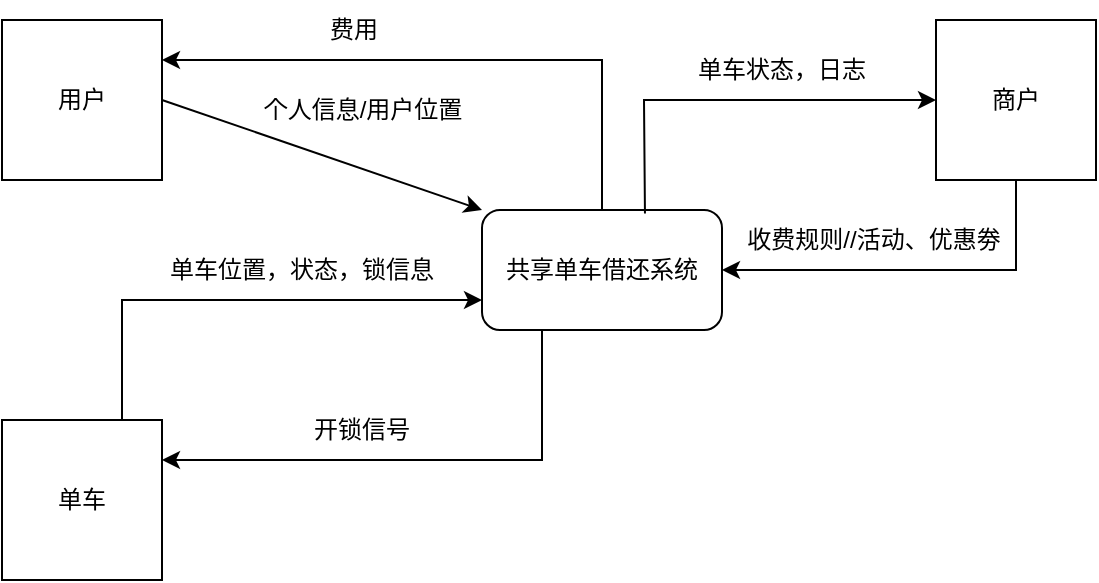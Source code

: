 <mxfile version="21.1.8" type="github">
  <diagram name="第 1 页" id="0MWF7R5gDZtdumw0v351">
    <mxGraphModel dx="1050" dy="581" grid="1" gridSize="10" guides="1" tooltips="1" connect="1" arrows="1" fold="1" page="1" pageScale="1" pageWidth="827" pageHeight="1169" math="0" shadow="0">
      <root>
        <mxCell id="0" />
        <mxCell id="1" parent="0" />
        <mxCell id="71HQNmzTE0EJBw7sC4P9-8" value="共享单车借还系统" style="rounded=1;whiteSpace=wrap;html=1;" vertex="1" parent="1">
          <mxGeometry x="420" y="524" width="120" height="60" as="geometry" />
        </mxCell>
        <mxCell id="71HQNmzTE0EJBw7sC4P9-9" value="用户" style="whiteSpace=wrap;html=1;aspect=fixed;" vertex="1" parent="1">
          <mxGeometry x="180" y="429" width="80" height="80" as="geometry" />
        </mxCell>
        <mxCell id="71HQNmzTE0EJBw7sC4P9-10" value="商户" style="whiteSpace=wrap;html=1;aspect=fixed;" vertex="1" parent="1">
          <mxGeometry x="647" y="429" width="80" height="80" as="geometry" />
        </mxCell>
        <mxCell id="71HQNmzTE0EJBw7sC4P9-12" value="" style="endArrow=classic;html=1;rounded=0;exitX=1;exitY=0.5;exitDx=0;exitDy=0;entryX=0;entryY=0;entryDx=0;entryDy=0;" edge="1" parent="1" source="71HQNmzTE0EJBw7sC4P9-9" target="71HQNmzTE0EJBw7sC4P9-8">
          <mxGeometry width="50" height="50" relative="1" as="geometry">
            <mxPoint x="280" y="479" as="sourcePoint" />
            <mxPoint x="330" y="429" as="targetPoint" />
          </mxGeometry>
        </mxCell>
        <mxCell id="71HQNmzTE0EJBw7sC4P9-13" value="个人信息/用户位置" style="text;html=1;align=center;verticalAlign=middle;resizable=0;points=[];autosize=1;strokeColor=none;fillColor=none;" vertex="1" parent="1">
          <mxGeometry x="300" y="459" width="120" height="30" as="geometry" />
        </mxCell>
        <mxCell id="71HQNmzTE0EJBw7sC4P9-14" value="单车" style="whiteSpace=wrap;html=1;aspect=fixed;" vertex="1" parent="1">
          <mxGeometry x="180" y="629" width="80" height="80" as="geometry" />
        </mxCell>
        <mxCell id="71HQNmzTE0EJBw7sC4P9-15" value="" style="endArrow=classic;html=1;rounded=0;exitX=0.25;exitY=1;exitDx=0;exitDy=0;entryX=1;entryY=0.25;entryDx=0;entryDy=0;" edge="1" parent="1" source="71HQNmzTE0EJBw7sC4P9-8" target="71HQNmzTE0EJBw7sC4P9-14">
          <mxGeometry width="50" height="50" relative="1" as="geometry">
            <mxPoint x="440" y="669" as="sourcePoint" />
            <mxPoint x="490" y="619" as="targetPoint" />
            <Array as="points">
              <mxPoint x="450" y="649" />
            </Array>
          </mxGeometry>
        </mxCell>
        <mxCell id="71HQNmzTE0EJBw7sC4P9-16" value="开锁信号" style="text;html=1;strokeColor=none;fillColor=none;align=center;verticalAlign=middle;whiteSpace=wrap;rounded=0;" vertex="1" parent="1">
          <mxGeometry x="330" y="619" width="60" height="30" as="geometry" />
        </mxCell>
        <mxCell id="71HQNmzTE0EJBw7sC4P9-17" value="" style="endArrow=classic;html=1;rounded=0;exitX=0.75;exitY=0;exitDx=0;exitDy=0;entryX=0;entryY=0.75;entryDx=0;entryDy=0;" edge="1" parent="1" source="71HQNmzTE0EJBw7sC4P9-14" target="71HQNmzTE0EJBw7sC4P9-8">
          <mxGeometry width="50" height="50" relative="1" as="geometry">
            <mxPoint x="260" y="599" as="sourcePoint" />
            <mxPoint x="310" y="549" as="targetPoint" />
            <Array as="points">
              <mxPoint x="240" y="569" />
            </Array>
          </mxGeometry>
        </mxCell>
        <mxCell id="71HQNmzTE0EJBw7sC4P9-19" value="单车位置，状态，锁信息" style="text;html=1;strokeColor=none;fillColor=none;align=center;verticalAlign=middle;whiteSpace=wrap;rounded=0;" vertex="1" parent="1">
          <mxGeometry x="250" y="539" width="160" height="30" as="geometry" />
        </mxCell>
        <mxCell id="71HQNmzTE0EJBw7sC4P9-20" value="" style="endArrow=classic;html=1;rounded=0;exitX=0.5;exitY=0;exitDx=0;exitDy=0;entryX=1;entryY=0.25;entryDx=0;entryDy=0;" edge="1" parent="1" source="71HQNmzTE0EJBw7sC4P9-8" target="71HQNmzTE0EJBw7sC4P9-9">
          <mxGeometry width="50" height="50" relative="1" as="geometry">
            <mxPoint x="460" y="479" as="sourcePoint" />
            <mxPoint x="510" y="429" as="targetPoint" />
            <Array as="points">
              <mxPoint x="480" y="449" />
            </Array>
          </mxGeometry>
        </mxCell>
        <mxCell id="71HQNmzTE0EJBw7sC4P9-21" value="费用" style="text;html=1;strokeColor=none;fillColor=none;align=center;verticalAlign=middle;whiteSpace=wrap;rounded=0;" vertex="1" parent="1">
          <mxGeometry x="326" y="419" width="60" height="30" as="geometry" />
        </mxCell>
        <mxCell id="71HQNmzTE0EJBw7sC4P9-22" value="" style="endArrow=classic;html=1;rounded=0;exitX=0.679;exitY=0.03;exitDx=0;exitDy=0;exitPerimeter=0;" edge="1" parent="1" source="71HQNmzTE0EJBw7sC4P9-8" target="71HQNmzTE0EJBw7sC4P9-10">
          <mxGeometry width="50" height="50" relative="1" as="geometry">
            <mxPoint x="540" y="509" as="sourcePoint" />
            <mxPoint x="590" y="459" as="targetPoint" />
            <Array as="points">
              <mxPoint x="501" y="469" />
            </Array>
          </mxGeometry>
        </mxCell>
        <mxCell id="71HQNmzTE0EJBw7sC4P9-23" value="单车状态，日志" style="text;html=1;strokeColor=none;fillColor=none;align=center;verticalAlign=middle;whiteSpace=wrap;rounded=0;" vertex="1" parent="1">
          <mxGeometry x="520" y="439" width="100" height="30" as="geometry" />
        </mxCell>
        <mxCell id="71HQNmzTE0EJBw7sC4P9-24" value="" style="endArrow=classic;html=1;rounded=0;exitX=0.5;exitY=1;exitDx=0;exitDy=0;entryX=1;entryY=0.5;entryDx=0;entryDy=0;" edge="1" parent="1" source="71HQNmzTE0EJBw7sC4P9-10" target="71HQNmzTE0EJBw7sC4P9-8">
          <mxGeometry width="50" height="50" relative="1" as="geometry">
            <mxPoint x="690" y="579" as="sourcePoint" />
            <mxPoint x="740" y="529" as="targetPoint" />
            <Array as="points">
              <mxPoint x="687" y="554" />
            </Array>
          </mxGeometry>
        </mxCell>
        <mxCell id="71HQNmzTE0EJBw7sC4P9-25" value="收费规则//活动、优惠劵" style="text;html=1;strokeColor=none;fillColor=none;align=center;verticalAlign=middle;whiteSpace=wrap;rounded=0;" vertex="1" parent="1">
          <mxGeometry x="531" y="524" width="170" height="30" as="geometry" />
        </mxCell>
      </root>
    </mxGraphModel>
  </diagram>
</mxfile>
